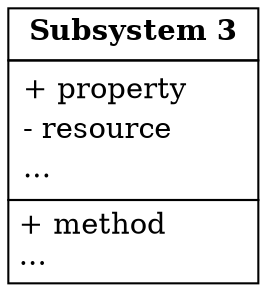 digraph ERD {
tb_is_is [
shape = plain
label = <<table border="0" cellborder="1" cellspacing="0" cellpadding="4">
<tr> <td> <b>Subsystem 3</b> </td> </tr>
<tr> <td>
<table border="0" cellborder="0" cellspacing="0" >
<tr> <td align="left">+ property</td> </tr>
<tr> <td align="left" port="r1">- resource</td> </tr>
<tr> <td align="left">...</td> </tr>
</table>
</td> </tr>
<tr> <td align="left">
+ method<br/>
...<br align="left"/>
</td> </tr>
</table>>
];
}